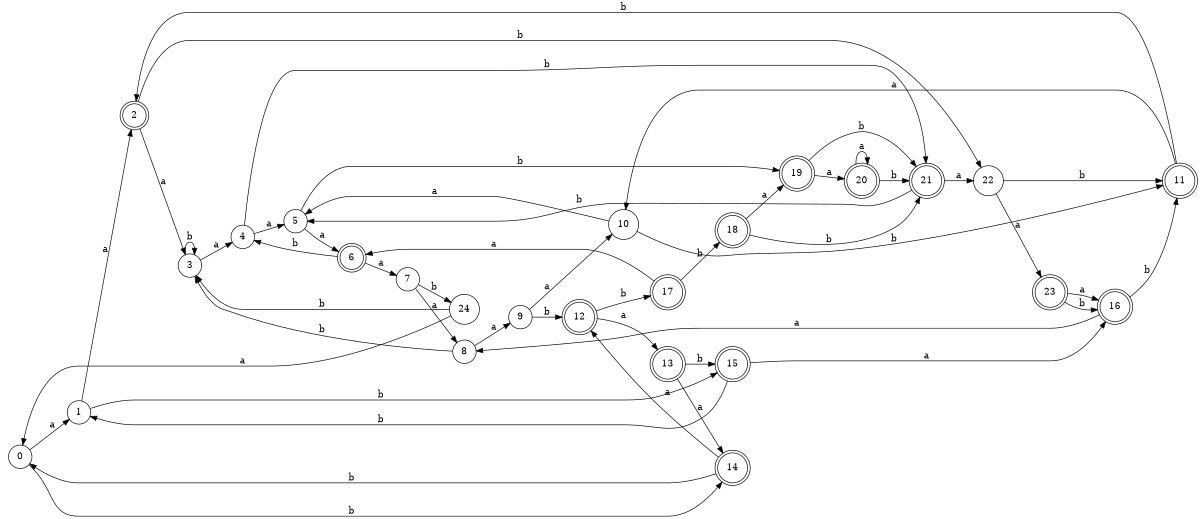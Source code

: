 digraph n20_1 {
__start0 [label="" shape="none"];

rankdir=LR;
size="8,5";

s0 [style="filled", color="black", fillcolor="white" shape="circle", label="0"];
s1 [style="filled", color="black", fillcolor="white" shape="circle", label="1"];
s2 [style="rounded,filled", color="black", fillcolor="white" shape="doublecircle", label="2"];
s3 [style="filled", color="black", fillcolor="white" shape="circle", label="3"];
s4 [style="filled", color="black", fillcolor="white" shape="circle", label="4"];
s5 [style="filled", color="black", fillcolor="white" shape="circle", label="5"];
s6 [style="rounded,filled", color="black", fillcolor="white" shape="doublecircle", label="6"];
s7 [style="filled", color="black", fillcolor="white" shape="circle", label="7"];
s8 [style="filled", color="black", fillcolor="white" shape="circle", label="8"];
s9 [style="filled", color="black", fillcolor="white" shape="circle", label="9"];
s10 [style="filled", color="black", fillcolor="white" shape="circle", label="10"];
s11 [style="rounded,filled", color="black", fillcolor="white" shape="doublecircle", label="11"];
s12 [style="rounded,filled", color="black", fillcolor="white" shape="doublecircle", label="12"];
s13 [style="rounded,filled", color="black", fillcolor="white" shape="doublecircle", label="13"];
s14 [style="rounded,filled", color="black", fillcolor="white" shape="doublecircle", label="14"];
s15 [style="rounded,filled", color="black", fillcolor="white" shape="doublecircle", label="15"];
s16 [style="rounded,filled", color="black", fillcolor="white" shape="doublecircle", label="16"];
s17 [style="rounded,filled", color="black", fillcolor="white" shape="doublecircle", label="17"];
s18 [style="rounded,filled", color="black", fillcolor="white" shape="doublecircle", label="18"];
s19 [style="rounded,filled", color="black", fillcolor="white" shape="doublecircle", label="19"];
s20 [style="rounded,filled", color="black", fillcolor="white" shape="doublecircle", label="20"];
s21 [style="rounded,filled", color="black", fillcolor="white" shape="doublecircle", label="21"];
s22 [style="filled", color="black", fillcolor="white" shape="circle", label="22"];
s23 [style="rounded,filled", color="black", fillcolor="white" shape="doublecircle", label="23"];
s24 [style="filled", color="black", fillcolor="white" shape="circle", label="24"];
s0 -> s1 [label="a"];
s0 -> s14 [label="b"];
s1 -> s2 [label="a"];
s1 -> s15 [label="b"];
s2 -> s3 [label="a"];
s2 -> s22 [label="b"];
s3 -> s4 [label="a"];
s3 -> s3 [label="b"];
s4 -> s5 [label="a"];
s4 -> s21 [label="b"];
s5 -> s6 [label="a"];
s5 -> s19 [label="b"];
s6 -> s7 [label="a"];
s6 -> s4 [label="b"];
s7 -> s8 [label="a"];
s7 -> s24 [label="b"];
s8 -> s9 [label="a"];
s8 -> s3 [label="b"];
s9 -> s10 [label="a"];
s9 -> s12 [label="b"];
s10 -> s5 [label="a"];
s10 -> s11 [label="b"];
s11 -> s10 [label="a"];
s11 -> s2 [label="b"];
s12 -> s13 [label="a"];
s12 -> s17 [label="b"];
s13 -> s14 [label="a"];
s13 -> s15 [label="b"];
s14 -> s12 [label="a"];
s14 -> s0 [label="b"];
s15 -> s16 [label="a"];
s15 -> s1 [label="b"];
s16 -> s8 [label="a"];
s16 -> s11 [label="b"];
s17 -> s6 [label="a"];
s17 -> s18 [label="b"];
s18 -> s19 [label="a"];
s18 -> s21 [label="b"];
s19 -> s20 [label="a"];
s19 -> s21 [label="b"];
s20 -> s20 [label="a"];
s20 -> s21 [label="b"];
s21 -> s22 [label="a"];
s21 -> s5 [label="b"];
s22 -> s23 [label="a"];
s22 -> s11 [label="b"];
s23 -> s16 [label="a"];
s23 -> s16 [label="b"];
s24 -> s0 [label="a"];
s24 -> s3 [label="b"];

}